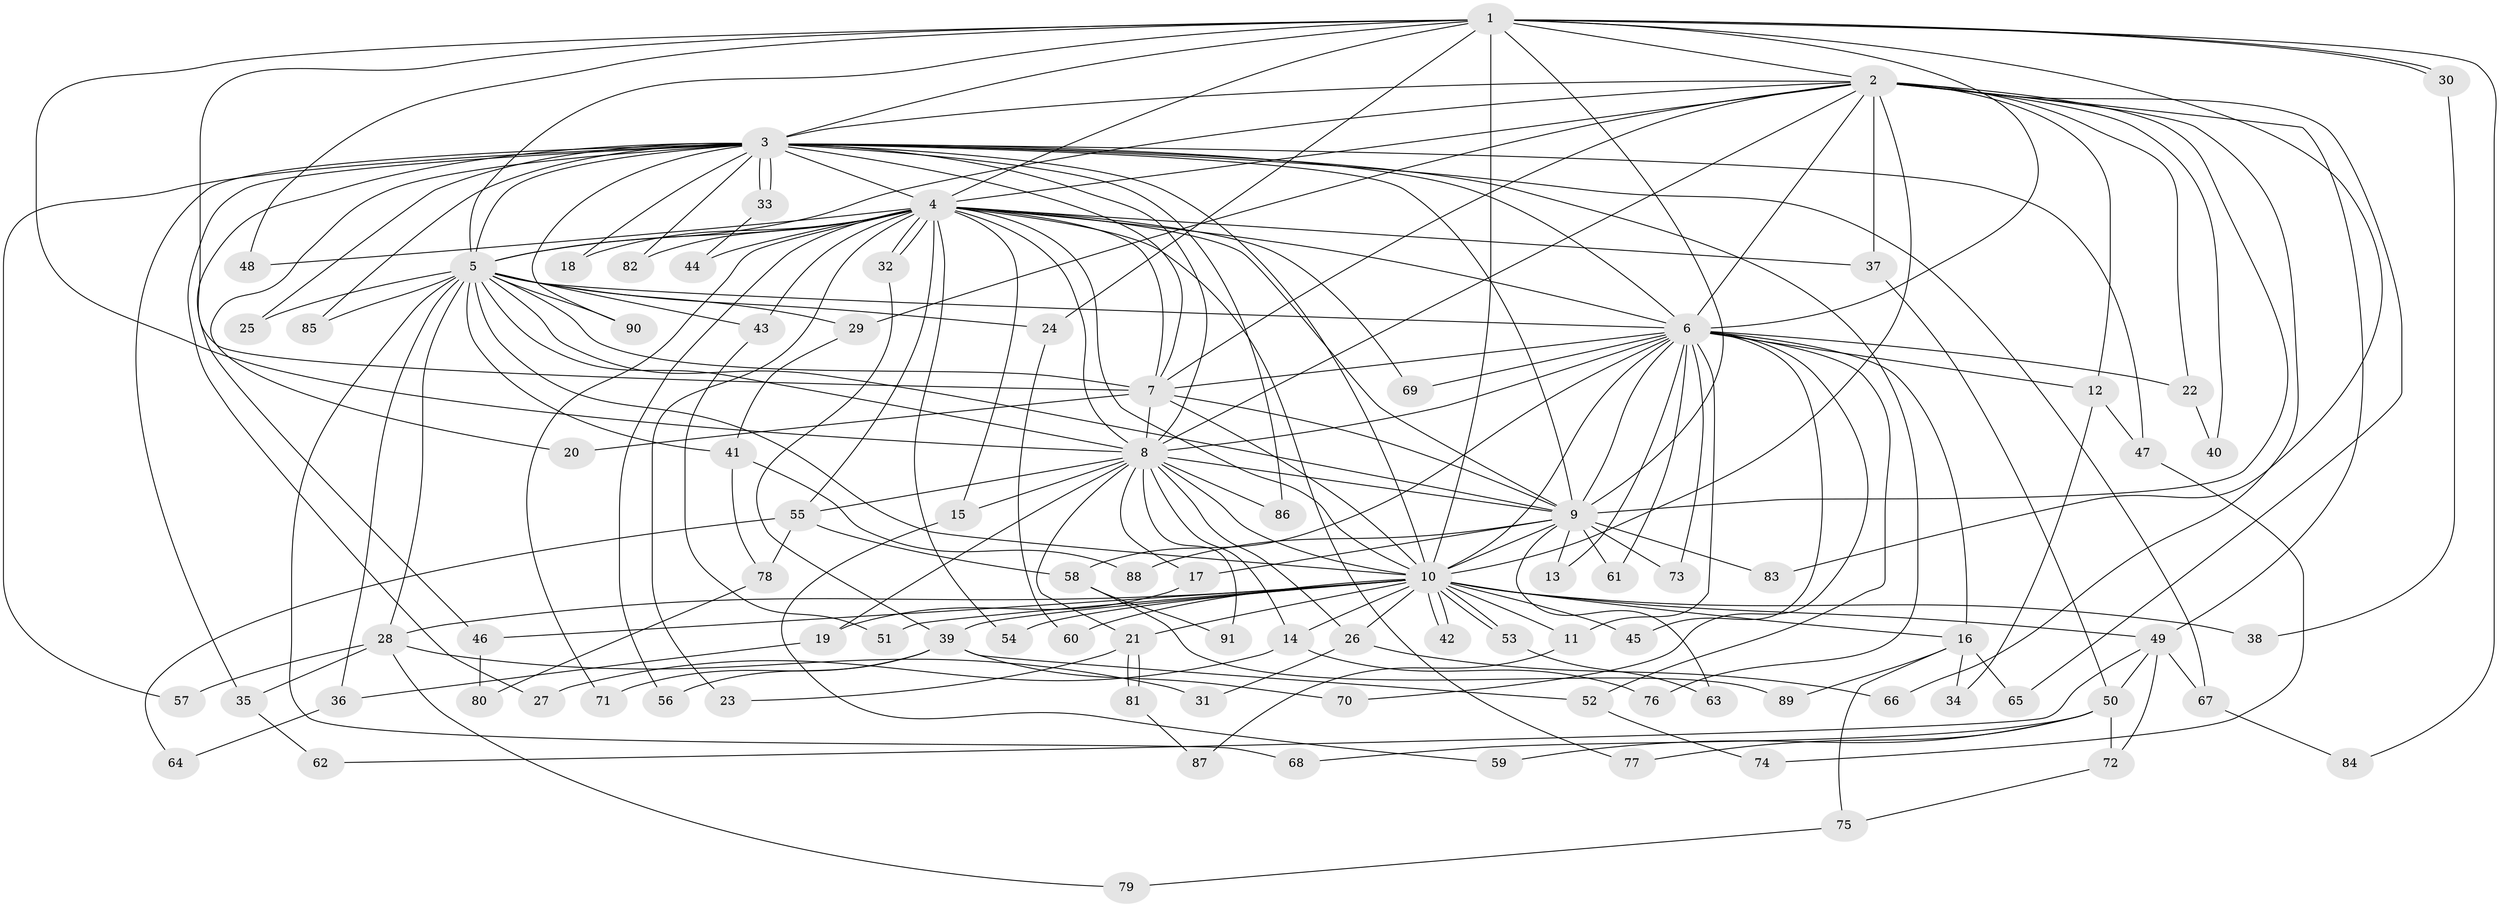 // coarse degree distribution, {12: 0.014285714285714285, 29: 0.014285714285714285, 21: 0.014285714285714285, 30: 0.014285714285714285, 17: 0.014285714285714285, 19: 0.014285714285714285, 7: 0.02857142857142857, 16: 0.014285714285714285, 3: 0.21428571428571427, 4: 0.07142857142857142, 2: 0.5, 6: 0.04285714285714286, 1: 0.014285714285714285, 5: 0.02857142857142857}
// Generated by graph-tools (version 1.1) at 2025/23/03/03/25 07:23:38]
// undirected, 91 vertices, 207 edges
graph export_dot {
graph [start="1"]
  node [color=gray90,style=filled];
  1;
  2;
  3;
  4;
  5;
  6;
  7;
  8;
  9;
  10;
  11;
  12;
  13;
  14;
  15;
  16;
  17;
  18;
  19;
  20;
  21;
  22;
  23;
  24;
  25;
  26;
  27;
  28;
  29;
  30;
  31;
  32;
  33;
  34;
  35;
  36;
  37;
  38;
  39;
  40;
  41;
  42;
  43;
  44;
  45;
  46;
  47;
  48;
  49;
  50;
  51;
  52;
  53;
  54;
  55;
  56;
  57;
  58;
  59;
  60;
  61;
  62;
  63;
  64;
  65;
  66;
  67;
  68;
  69;
  70;
  71;
  72;
  73;
  74;
  75;
  76;
  77;
  78;
  79;
  80;
  81;
  82;
  83;
  84;
  85;
  86;
  87;
  88;
  89;
  90;
  91;
  1 -- 2;
  1 -- 3;
  1 -- 4;
  1 -- 5;
  1 -- 6;
  1 -- 7;
  1 -- 8;
  1 -- 9;
  1 -- 10;
  1 -- 24;
  1 -- 30;
  1 -- 30;
  1 -- 48;
  1 -- 83;
  1 -- 84;
  2 -- 3;
  2 -- 4;
  2 -- 5;
  2 -- 6;
  2 -- 7;
  2 -- 8;
  2 -- 9;
  2 -- 10;
  2 -- 12;
  2 -- 22;
  2 -- 29;
  2 -- 37;
  2 -- 40;
  2 -- 49;
  2 -- 65;
  2 -- 66;
  3 -- 4;
  3 -- 5;
  3 -- 6;
  3 -- 7;
  3 -- 8;
  3 -- 9;
  3 -- 10;
  3 -- 18;
  3 -- 20;
  3 -- 25;
  3 -- 27;
  3 -- 33;
  3 -- 33;
  3 -- 35;
  3 -- 46;
  3 -- 47;
  3 -- 57;
  3 -- 67;
  3 -- 76;
  3 -- 82;
  3 -- 85;
  3 -- 86;
  3 -- 90;
  4 -- 5;
  4 -- 6;
  4 -- 7;
  4 -- 8;
  4 -- 9;
  4 -- 10;
  4 -- 15;
  4 -- 18;
  4 -- 23;
  4 -- 32;
  4 -- 32;
  4 -- 37;
  4 -- 43;
  4 -- 44;
  4 -- 48;
  4 -- 54;
  4 -- 55;
  4 -- 56;
  4 -- 69;
  4 -- 71;
  4 -- 77;
  4 -- 82;
  5 -- 6;
  5 -- 7;
  5 -- 8;
  5 -- 9;
  5 -- 10;
  5 -- 24;
  5 -- 25;
  5 -- 28;
  5 -- 29;
  5 -- 36;
  5 -- 41;
  5 -- 43;
  5 -- 68;
  5 -- 85;
  5 -- 90;
  6 -- 7;
  6 -- 8;
  6 -- 9;
  6 -- 10;
  6 -- 11;
  6 -- 12;
  6 -- 13;
  6 -- 16;
  6 -- 22;
  6 -- 45;
  6 -- 52;
  6 -- 58;
  6 -- 61;
  6 -- 69;
  6 -- 70;
  6 -- 73;
  7 -- 8;
  7 -- 9;
  7 -- 10;
  7 -- 20;
  8 -- 9;
  8 -- 10;
  8 -- 14;
  8 -- 15;
  8 -- 17;
  8 -- 19;
  8 -- 21;
  8 -- 26;
  8 -- 55;
  8 -- 86;
  8 -- 91;
  9 -- 10;
  9 -- 13;
  9 -- 17;
  9 -- 61;
  9 -- 63;
  9 -- 73;
  9 -- 83;
  9 -- 88;
  10 -- 11;
  10 -- 14;
  10 -- 16;
  10 -- 21;
  10 -- 26;
  10 -- 28;
  10 -- 38;
  10 -- 39;
  10 -- 42;
  10 -- 42;
  10 -- 45;
  10 -- 46;
  10 -- 49;
  10 -- 51;
  10 -- 53;
  10 -- 53;
  10 -- 54;
  10 -- 60;
  11 -- 87;
  12 -- 34;
  12 -- 47;
  14 -- 27;
  14 -- 76;
  15 -- 59;
  16 -- 34;
  16 -- 65;
  16 -- 75;
  16 -- 89;
  17 -- 19;
  19 -- 36;
  21 -- 23;
  21 -- 81;
  21 -- 81;
  22 -- 40;
  24 -- 60;
  26 -- 31;
  26 -- 66;
  28 -- 31;
  28 -- 35;
  28 -- 57;
  28 -- 79;
  29 -- 41;
  30 -- 38;
  32 -- 39;
  33 -- 44;
  35 -- 62;
  36 -- 64;
  37 -- 50;
  39 -- 52;
  39 -- 56;
  39 -- 70;
  39 -- 71;
  41 -- 78;
  41 -- 88;
  43 -- 51;
  46 -- 80;
  47 -- 74;
  49 -- 50;
  49 -- 62;
  49 -- 67;
  49 -- 72;
  50 -- 59;
  50 -- 68;
  50 -- 72;
  50 -- 77;
  52 -- 74;
  53 -- 63;
  55 -- 58;
  55 -- 64;
  55 -- 78;
  58 -- 89;
  58 -- 91;
  67 -- 84;
  72 -- 75;
  75 -- 79;
  78 -- 80;
  81 -- 87;
}
